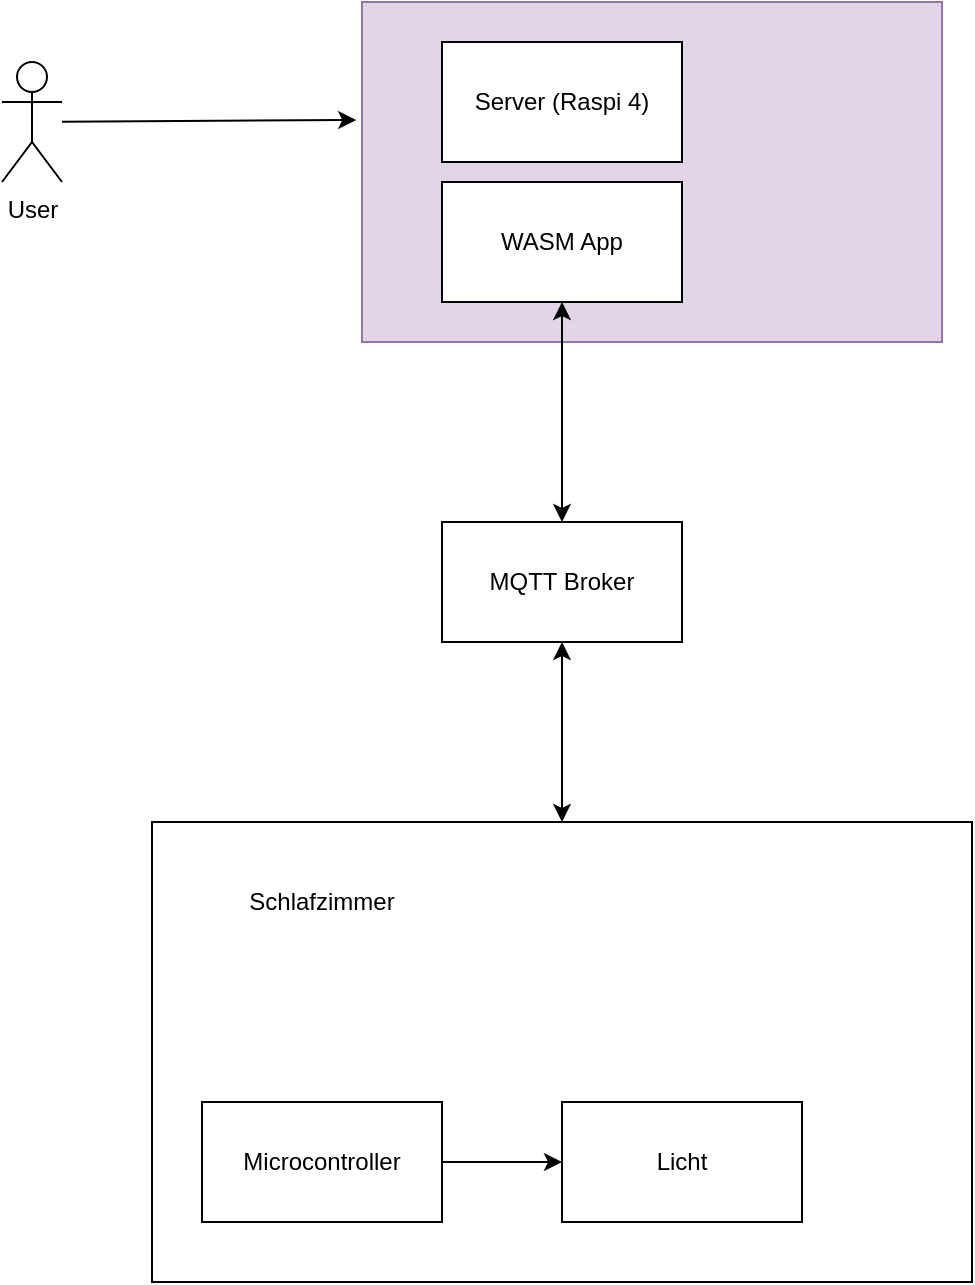 <mxfile version="14.6.1" type="github">
  <diagram id="Jl8P6z5ckl5m-s0k10XG" name="Page-1">
    <mxGraphModel dx="1422" dy="763" grid="1" gridSize="10" guides="1" tooltips="1" connect="1" arrows="1" fold="1" page="1" pageScale="1" pageWidth="827" pageHeight="1169" math="0" shadow="0">
      <root>
        <mxCell id="0" />
        <mxCell id="1" parent="0" />
        <mxCell id="qCwq6TDE-BEXkywTyJn6-5" value="" style="rounded=0;whiteSpace=wrap;html=1;fillColor=#e1d5e7;strokeColor=#9673a6;" vertex="1" parent="1">
          <mxGeometry x="280" y="70" width="290" height="170" as="geometry" />
        </mxCell>
        <mxCell id="qCwq6TDE-BEXkywTyJn6-1" value="WASM App" style="rounded=0;whiteSpace=wrap;html=1;" vertex="1" parent="1">
          <mxGeometry x="320" y="160" width="120" height="60" as="geometry" />
        </mxCell>
        <mxCell id="qCwq6TDE-BEXkywTyJn6-2" value="User" style="shape=umlActor;verticalLabelPosition=bottom;verticalAlign=top;html=1;outlineConnect=0;" vertex="1" parent="1">
          <mxGeometry x="100" y="100" width="30" height="60" as="geometry" />
        </mxCell>
        <mxCell id="qCwq6TDE-BEXkywTyJn6-4" value="Server (Raspi 4)" style="rounded=0;whiteSpace=wrap;html=1;" vertex="1" parent="1">
          <mxGeometry x="320" y="90" width="120" height="60" as="geometry" />
        </mxCell>
        <mxCell id="qCwq6TDE-BEXkywTyJn6-6" value="" style="endArrow=classic;html=1;entryX=-0.01;entryY=0.347;entryDx=0;entryDy=0;entryPerimeter=0;" edge="1" parent="1" source="qCwq6TDE-BEXkywTyJn6-2" target="qCwq6TDE-BEXkywTyJn6-5">
          <mxGeometry width="50" height="50" relative="1" as="geometry">
            <mxPoint x="390" y="410" as="sourcePoint" />
            <mxPoint x="440" y="360" as="targetPoint" />
          </mxGeometry>
        </mxCell>
        <mxCell id="qCwq6TDE-BEXkywTyJn6-7" value="&lt;div&gt;&lt;br&gt;&lt;/div&gt;" style="rounded=0;whiteSpace=wrap;html=1;" vertex="1" parent="1">
          <mxGeometry x="175" y="480" width="410" height="230" as="geometry" />
        </mxCell>
        <mxCell id="qCwq6TDE-BEXkywTyJn6-8" value="Microcontroller" style="rounded=0;whiteSpace=wrap;html=1;" vertex="1" parent="1">
          <mxGeometry x="200" y="620" width="120" height="60" as="geometry" />
        </mxCell>
        <mxCell id="qCwq6TDE-BEXkywTyJn6-9" value="Licht" style="rounded=0;whiteSpace=wrap;html=1;" vertex="1" parent="1">
          <mxGeometry x="380" y="620" width="120" height="60" as="geometry" />
        </mxCell>
        <mxCell id="qCwq6TDE-BEXkywTyJn6-11" value="" style="endArrow=classic;html=1;exitX=1;exitY=0.5;exitDx=0;exitDy=0;entryX=0;entryY=0.5;entryDx=0;entryDy=0;" edge="1" parent="1" source="qCwq6TDE-BEXkywTyJn6-8" target="qCwq6TDE-BEXkywTyJn6-9">
          <mxGeometry width="50" height="50" relative="1" as="geometry">
            <mxPoint x="460" y="410" as="sourcePoint" />
            <mxPoint x="510" y="360" as="targetPoint" />
          </mxGeometry>
        </mxCell>
        <mxCell id="qCwq6TDE-BEXkywTyJn6-12" value="Schlafzimmer" style="text;html=1;strokeColor=none;fillColor=none;align=center;verticalAlign=middle;whiteSpace=wrap;rounded=0;" vertex="1" parent="1">
          <mxGeometry x="220" y="510" width="80" height="20" as="geometry" />
        </mxCell>
        <mxCell id="qCwq6TDE-BEXkywTyJn6-14" value="MQTT Broker" style="rounded=0;whiteSpace=wrap;html=1;" vertex="1" parent="1">
          <mxGeometry x="320" y="330" width="120" height="60" as="geometry" />
        </mxCell>
        <mxCell id="qCwq6TDE-BEXkywTyJn6-16" value="" style="endArrow=classic;startArrow=classic;html=1;entryX=0.5;entryY=1;entryDx=0;entryDy=0;exitX=0.5;exitY=0;exitDx=0;exitDy=0;" edge="1" parent="1" source="qCwq6TDE-BEXkywTyJn6-14" target="qCwq6TDE-BEXkywTyJn6-1">
          <mxGeometry width="50" height="50" relative="1" as="geometry">
            <mxPoint x="390" y="410" as="sourcePoint" />
            <mxPoint x="440" y="360" as="targetPoint" />
          </mxGeometry>
        </mxCell>
        <mxCell id="qCwq6TDE-BEXkywTyJn6-17" value="" style="endArrow=classic;startArrow=classic;html=1;exitX=0.5;exitY=0;exitDx=0;exitDy=0;entryX=0.5;entryY=1;entryDx=0;entryDy=0;" edge="1" parent="1" source="qCwq6TDE-BEXkywTyJn6-7" target="qCwq6TDE-BEXkywTyJn6-14">
          <mxGeometry width="50" height="50" relative="1" as="geometry">
            <mxPoint x="390" y="410" as="sourcePoint" />
            <mxPoint x="440" y="360" as="targetPoint" />
          </mxGeometry>
        </mxCell>
      </root>
    </mxGraphModel>
  </diagram>
</mxfile>
